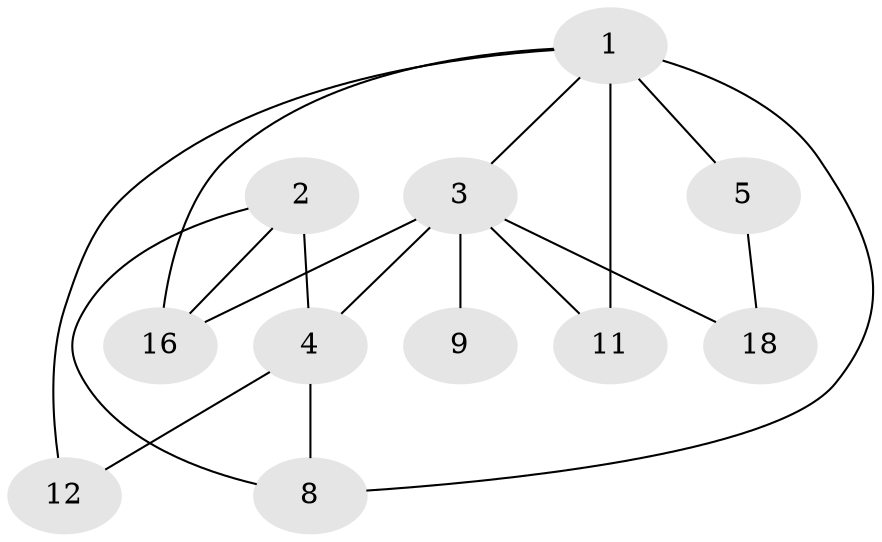 // original degree distribution, {2: 0.31666666666666665, 4: 0.1, 1: 0.25, 0: 0.13333333333333333, 3: 0.13333333333333333, 5: 0.05, 6: 0.016666666666666666}
// Generated by graph-tools (version 1.1) at 2025/48/03/04/25 22:48:04]
// undirected, 11 vertices, 17 edges
graph export_dot {
  node [color=gray90,style=filled];
  1;
  2;
  3;
  4;
  5;
  8;
  9;
  11;
  12;
  16;
  18;
  1 -- 3 [weight=1.0];
  1 -- 5 [weight=1.0];
  1 -- 8 [weight=1.0];
  1 -- 11 [weight=3.0];
  1 -- 12 [weight=1.0];
  1 -- 16 [weight=1.0];
  2 -- 4 [weight=2.0];
  2 -- 8 [weight=1.0];
  2 -- 16 [weight=1.0];
  3 -- 4 [weight=4.0];
  3 -- 9 [weight=2.0];
  3 -- 11 [weight=1.0];
  3 -- 16 [weight=1.0];
  3 -- 18 [weight=1.0];
  4 -- 8 [weight=1.0];
  4 -- 12 [weight=1.0];
  5 -- 18 [weight=1.0];
}
